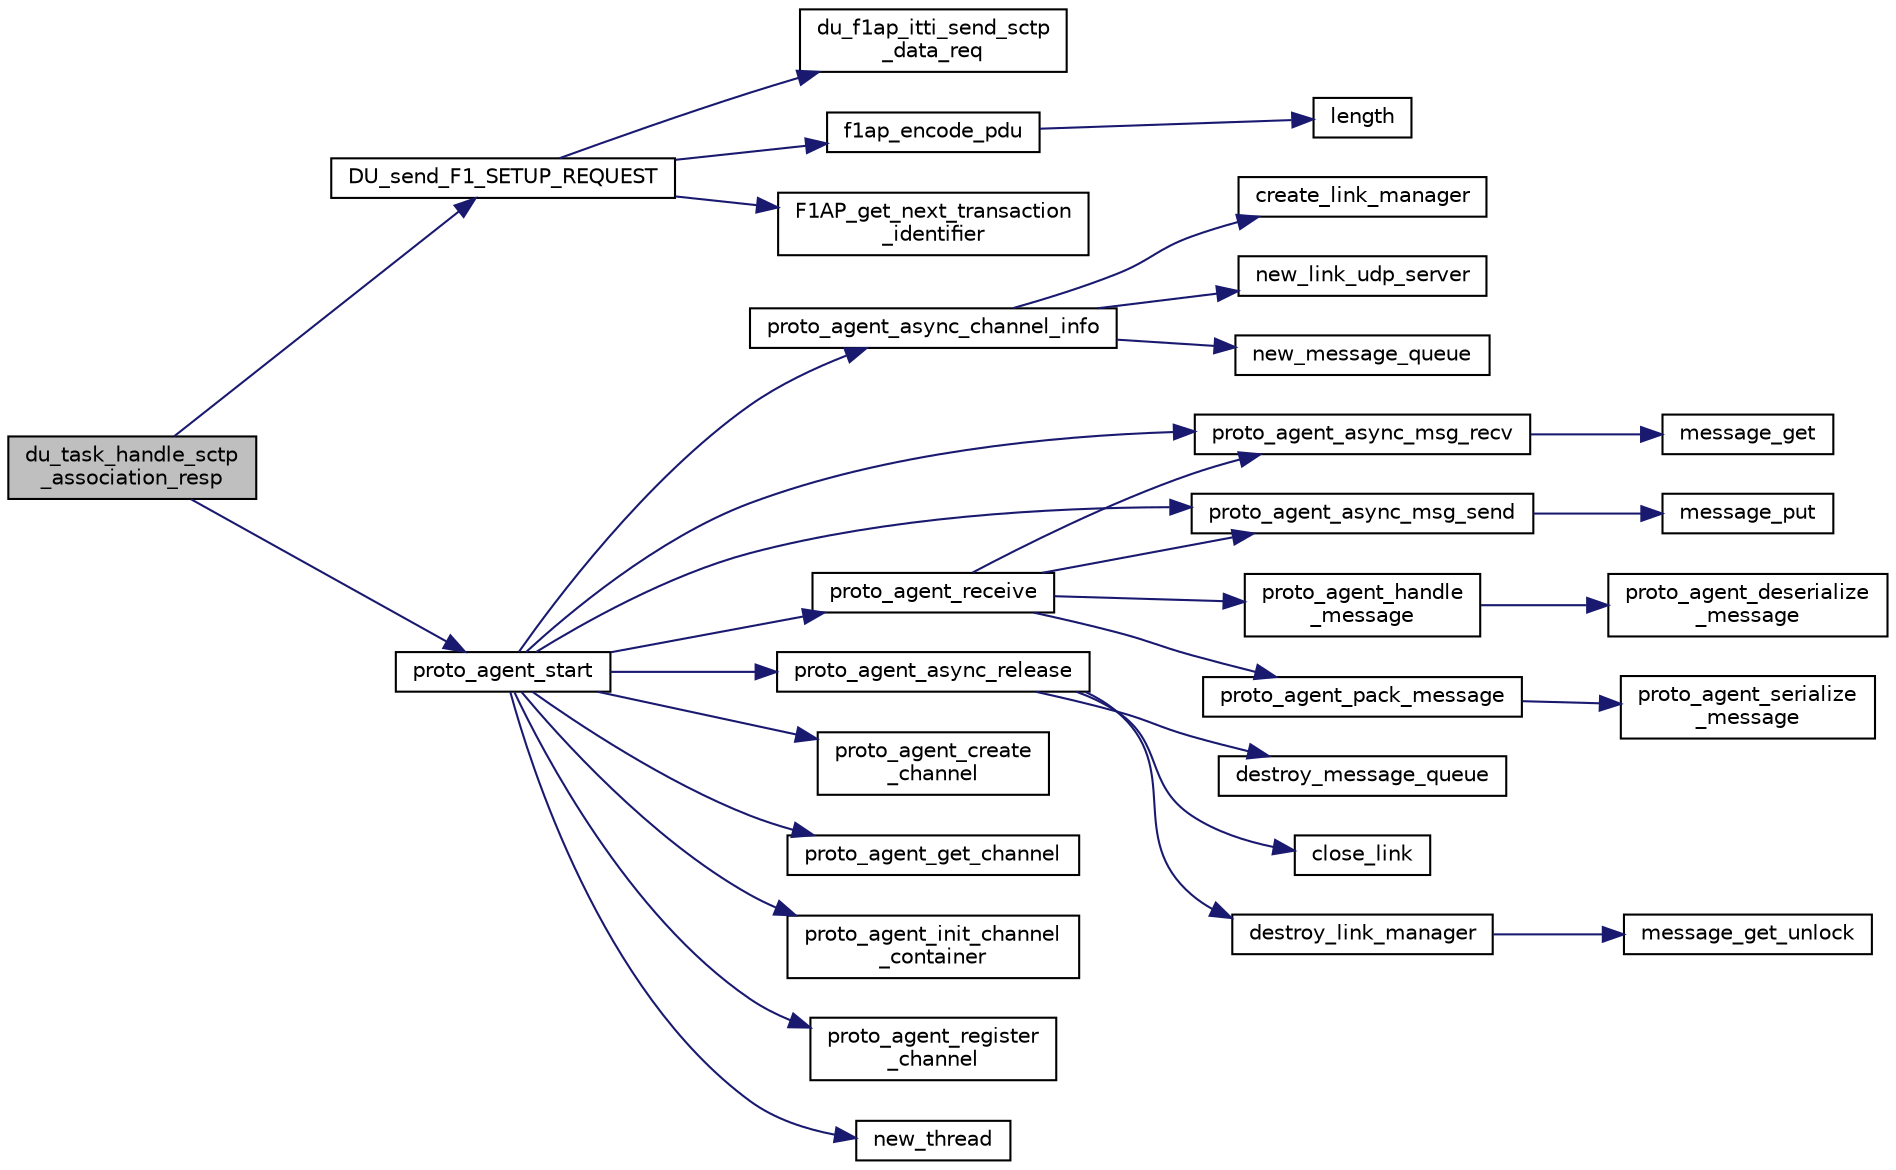 digraph "du_task_handle_sctp_association_resp"
{
 // LATEX_PDF_SIZE
  edge [fontname="Helvetica",fontsize="10",labelfontname="Helvetica",labelfontsize="10"];
  node [fontname="Helvetica",fontsize="10",shape=record];
  rankdir="LR";
  Node1 [label="du_task_handle_sctp\l_association_resp",height=0.2,width=0.4,color="black", fillcolor="grey75", style="filled", fontcolor="black",tooltip=" "];
  Node1 -> Node2 [color="midnightblue",fontsize="10",style="solid",fontname="Helvetica"];
  Node2 [label="DU_send_F1_SETUP_REQUEST",height=0.2,width=0.4,color="black", fillcolor="white", style="filled",URL="$f1ap__du__interface__management_8c.html#a56395291dff75b2497b3674350a927aa",tooltip=" "];
  Node2 -> Node3 [color="midnightblue",fontsize="10",style="solid",fontname="Helvetica"];
  Node3 [label="du_f1ap_itti_send_sctp\l_data_req",height=0.2,width=0.4,color="black", fillcolor="white", style="filled",URL="$f1ap__itti__messaging_8c.html#aefac93d9d3cf31f8e5b39050a4ecc3a2",tooltip=" "];
  Node2 -> Node4 [color="midnightblue",fontsize="10",style="solid",fontname="Helvetica"];
  Node4 [label="f1ap_encode_pdu",height=0.2,width=0.4,color="black", fillcolor="white", style="filled",URL="$f1ap__encoder_8c.html#aeb101e0107e90201d0a11b82b3fab4b9",tooltip=" "];
  Node4 -> Node5 [color="midnightblue",fontsize="10",style="solid",fontname="Helvetica"];
  Node5 [label="length",height=0.2,width=0.4,color="black", fillcolor="white", style="filled",URL="$UTIL_2OMG_2common_8c.html#a587e0ad0d0cc2677421231a08c3a614b",tooltip="Helper function to return the length of a string."];
  Node2 -> Node6 [color="midnightblue",fontsize="10",style="solid",fontname="Helvetica"];
  Node6 [label="F1AP_get_next_transaction\l_identifier",height=0.2,width=0.4,color="black", fillcolor="white", style="filled",URL="$f1ap__common_8c.html#ae3842d92538b1cbefb7c4fa162530283",tooltip=" "];
  Node1 -> Node7 [color="midnightblue",fontsize="10",style="solid",fontname="Helvetica"];
  Node7 [label="proto_agent_start",height=0.2,width=0.4,color="black", fillcolor="white", style="filled",URL="$proto__agent_8c.html#aa0bdfacbfc5efe4f158456312f29fca0",tooltip=" "];
  Node7 -> Node8 [color="midnightblue",fontsize="10",style="solid",fontname="Helvetica"];
  Node8 [label="new_thread",height=0.2,width=0.4,color="black", fillcolor="white", style="filled",URL="$proto__agent_8c.html#ada02ba4dcba5b72494e7ff198479764e",tooltip=" "];
  Node7 -> Node9 [color="midnightblue",fontsize="10",style="solid",fontname="Helvetica"];
  Node9 [label="proto_agent_async_channel_info",height=0.2,width=0.4,color="black", fillcolor="white", style="filled",URL="$proto__agent__async_8c.html#ab78730355035f09d50fa764d7b6285b2",tooltip=" "];
  Node9 -> Node10 [color="midnightblue",fontsize="10",style="solid",fontname="Helvetica"];
  Node10 [label="create_link_manager",height=0.2,width=0.4,color="black", fillcolor="white", style="filled",URL="$link__manager_8c.html#a53f67fc95c6f0266b894060b7aeb7fee",tooltip=" "];
  Node9 -> Node11 [color="midnightblue",fontsize="10",style="solid",fontname="Helvetica"];
  Node11 [label="new_link_udp_server",height=0.2,width=0.4,color="black", fillcolor="white", style="filled",URL="$socket__link_8c.html#ab3b1fa877f07685c5f2770ca2da47bde",tooltip=" "];
  Node9 -> Node12 [color="midnightblue",fontsize="10",style="solid",fontname="Helvetica"];
  Node12 [label="new_message_queue",height=0.2,width=0.4,color="black", fillcolor="white", style="filled",URL="$message__queue_8c.html#a2eeddd128f775cb134eedd9c38d980a9",tooltip=" "];
  Node7 -> Node13 [color="midnightblue",fontsize="10",style="solid",fontname="Helvetica"];
  Node13 [label="proto_agent_async_msg_recv",height=0.2,width=0.4,color="black", fillcolor="white", style="filled",URL="$proto__agent__async_8c.html#ab6f8b1d742306979d1d71bc55c845e97",tooltip=" "];
  Node13 -> Node14 [color="midnightblue",fontsize="10",style="solid",fontname="Helvetica"];
  Node14 [label="message_get",height=0.2,width=0.4,color="black", fillcolor="white", style="filled",URL="$message__queue_8c.html#a53bbf1c7775d063505f4ac09998940f0",tooltip=" "];
  Node7 -> Node15 [color="midnightblue",fontsize="10",style="solid",fontname="Helvetica"];
  Node15 [label="proto_agent_async_msg_send",height=0.2,width=0.4,color="black", fillcolor="white", style="filled",URL="$proto__agent__async_8c.html#a2fafdc3831d1a25ae634302070b9d1d6",tooltip=" "];
  Node15 -> Node16 [color="midnightblue",fontsize="10",style="solid",fontname="Helvetica"];
  Node16 [label="message_put",height=0.2,width=0.4,color="black", fillcolor="white", style="filled",URL="$message__queue_8c.html#ad138f3a380c5f1f5638758702314989f",tooltip=" "];
  Node7 -> Node17 [color="midnightblue",fontsize="10",style="solid",fontname="Helvetica"];
  Node17 [label="proto_agent_async_release",height=0.2,width=0.4,color="black", fillcolor="white", style="filled",URL="$proto__agent__async_8c.html#a0b626c0e3edaa5edee77c950f22ef0d0",tooltip=" "];
  Node17 -> Node18 [color="midnightblue",fontsize="10",style="solid",fontname="Helvetica"];
  Node18 [label="close_link",height=0.2,width=0.4,color="black", fillcolor="white", style="filled",URL="$socket__link_8c.html#a821153c689e616052aa6f0e78db08ba8",tooltip=" "];
  Node17 -> Node19 [color="midnightblue",fontsize="10",style="solid",fontname="Helvetica"];
  Node19 [label="destroy_link_manager",height=0.2,width=0.4,color="black", fillcolor="white", style="filled",URL="$link__manager_8c.html#a552bd62645822bf4782075f7dd446bab",tooltip=" "];
  Node19 -> Node20 [color="midnightblue",fontsize="10",style="solid",fontname="Helvetica"];
  Node20 [label="message_get_unlock",height=0.2,width=0.4,color="black", fillcolor="white", style="filled",URL="$message__queue_8c.html#ad31ff9acefcdb72b2b5842261c5ceaeb",tooltip=" "];
  Node17 -> Node21 [color="midnightblue",fontsize="10",style="solid",fontname="Helvetica"];
  Node21 [label="destroy_message_queue",height=0.2,width=0.4,color="black", fillcolor="white", style="filled",URL="$message__queue_8c.html#a0aaddf433ec6e80f37413d4383ab8e1d",tooltip=" "];
  Node7 -> Node22 [color="midnightblue",fontsize="10",style="solid",fontname="Helvetica"];
  Node22 [label="proto_agent_create\l_channel",height=0.2,width=0.4,color="black", fillcolor="white", style="filled",URL="$proto__agent__net__comm_8c.html#aab10055714606a58d4c2efa52d9527fd",tooltip=" "];
  Node7 -> Node23 [color="midnightblue",fontsize="10",style="solid",fontname="Helvetica"];
  Node23 [label="proto_agent_get_channel",height=0.2,width=0.4,color="black", fillcolor="white", style="filled",URL="$proto__agent__net__comm_8c.html#a66e8e6c6b9c0bc7585baf14dbfc0ef80",tooltip=" "];
  Node7 -> Node24 [color="midnightblue",fontsize="10",style="solid",fontname="Helvetica"];
  Node24 [label="proto_agent_init_channel\l_container",height=0.2,width=0.4,color="black", fillcolor="white", style="filled",URL="$proto__agent__net__comm_8c.html#af43d59ed1da20876e11e3d8868b5e6c9",tooltip=" "];
  Node7 -> Node25 [color="midnightblue",fontsize="10",style="solid",fontname="Helvetica"];
  Node25 [label="proto_agent_receive",height=0.2,width=0.4,color="black", fillcolor="white", style="filled",URL="$proto__agent_8c.html#aa817768df8f467395b29b2f139e07f65",tooltip=" "];
  Node25 -> Node13 [color="midnightblue",fontsize="10",style="solid",fontname="Helvetica"];
  Node25 -> Node15 [color="midnightblue",fontsize="10",style="solid",fontname="Helvetica"];
  Node25 -> Node26 [color="midnightblue",fontsize="10",style="solid",fontname="Helvetica"];
  Node26 [label="proto_agent_handle\l_message",height=0.2,width=0.4,color="black", fillcolor="white", style="filled",URL="$proto__agent__common_8h.html#ade669a1ed1403949fce060e0098511dd",tooltip=" "];
  Node26 -> Node27 [color="midnightblue",fontsize="10",style="solid",fontname="Helvetica"];
  Node27 [label="proto_agent_deserialize\l_message",height=0.2,width=0.4,color="black", fillcolor="white", style="filled",URL="$proto__agent__common_8c.html#a70d345f1b3623bb6afd7a18ce7ee24af",tooltip=" "];
  Node25 -> Node28 [color="midnightblue",fontsize="10",style="solid",fontname="Helvetica"];
  Node28 [label="proto_agent_pack_message",height=0.2,width=0.4,color="black", fillcolor="white", style="filled",URL="$proto__agent__common_8h.html#a53066a9c407063fb3740877880ce0699",tooltip=" "];
  Node28 -> Node29 [color="midnightblue",fontsize="10",style="solid",fontname="Helvetica"];
  Node29 [label="proto_agent_serialize\l_message",height=0.2,width=0.4,color="black", fillcolor="white", style="filled",URL="$proto__agent__common_8c.html#adb50bd9dc216d34704271440247688e5",tooltip=" "];
  Node7 -> Node30 [color="midnightblue",fontsize="10",style="solid",fontname="Helvetica"];
  Node30 [label="proto_agent_register\l_channel",height=0.2,width=0.4,color="black", fillcolor="white", style="filled",URL="$proto__agent__net__comm_8c.html#a5ba86da3f9da95e40bb4684b21a5976c",tooltip=" "];
}
